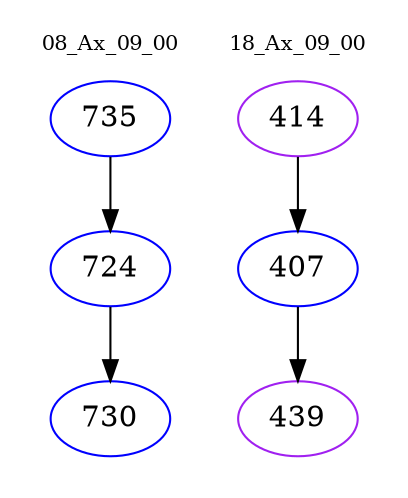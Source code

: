 digraph{
subgraph cluster_0 {
color = white
label = "08_Ax_09_00";
fontsize=10;
T0_735 [label="735", color="blue"]
T0_735 -> T0_724 [color="black"]
T0_724 [label="724", color="blue"]
T0_724 -> T0_730 [color="black"]
T0_730 [label="730", color="blue"]
}
subgraph cluster_1 {
color = white
label = "18_Ax_09_00";
fontsize=10;
T1_414 [label="414", color="purple"]
T1_414 -> T1_407 [color="black"]
T1_407 [label="407", color="blue"]
T1_407 -> T1_439 [color="black"]
T1_439 [label="439", color="purple"]
}
}
